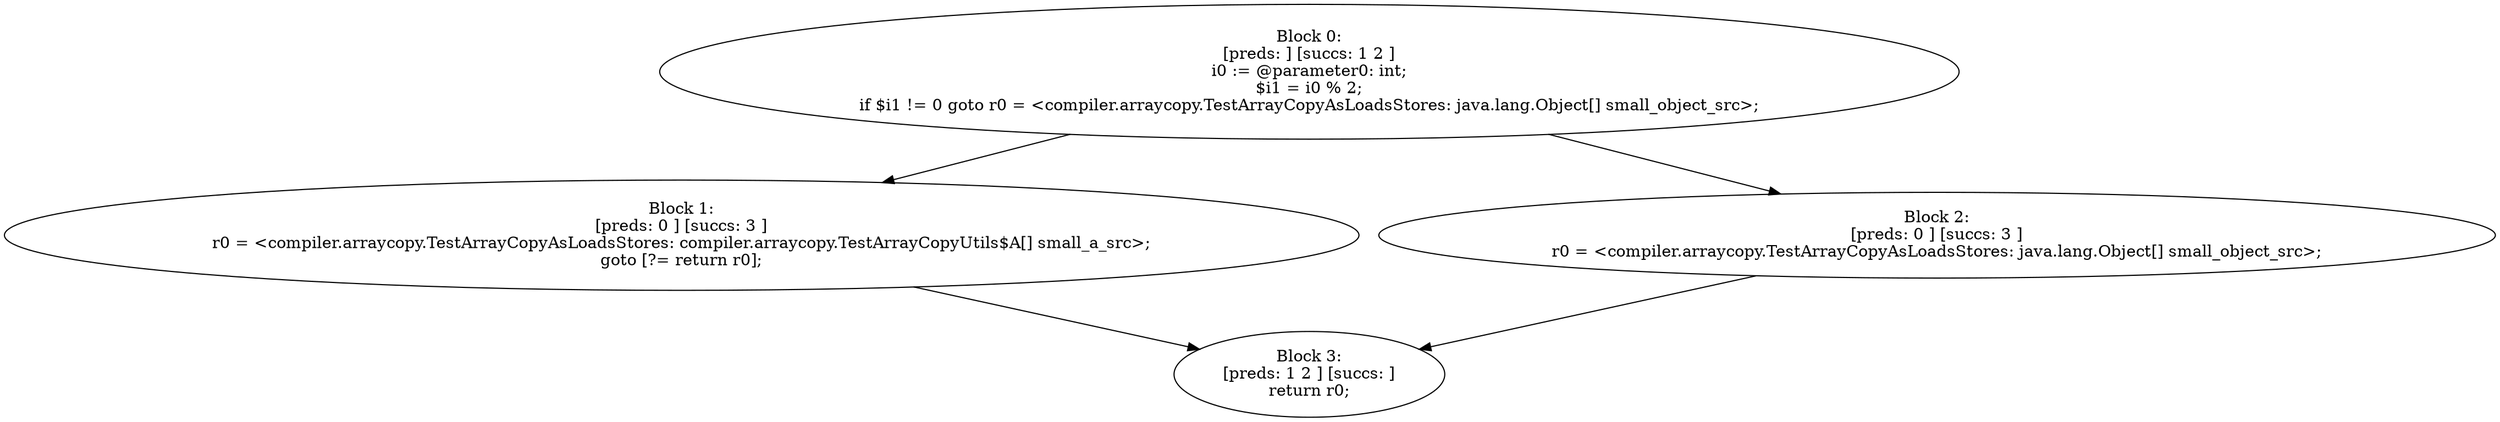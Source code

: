 digraph "unitGraph" {
    "Block 0:
[preds: ] [succs: 1 2 ]
i0 := @parameter0: int;
$i1 = i0 % 2;
if $i1 != 0 goto r0 = <compiler.arraycopy.TestArrayCopyAsLoadsStores: java.lang.Object[] small_object_src>;
"
    "Block 1:
[preds: 0 ] [succs: 3 ]
r0 = <compiler.arraycopy.TestArrayCopyAsLoadsStores: compiler.arraycopy.TestArrayCopyUtils$A[] small_a_src>;
goto [?= return r0];
"
    "Block 2:
[preds: 0 ] [succs: 3 ]
r0 = <compiler.arraycopy.TestArrayCopyAsLoadsStores: java.lang.Object[] small_object_src>;
"
    "Block 3:
[preds: 1 2 ] [succs: ]
return r0;
"
    "Block 0:
[preds: ] [succs: 1 2 ]
i0 := @parameter0: int;
$i1 = i0 % 2;
if $i1 != 0 goto r0 = <compiler.arraycopy.TestArrayCopyAsLoadsStores: java.lang.Object[] small_object_src>;
"->"Block 1:
[preds: 0 ] [succs: 3 ]
r0 = <compiler.arraycopy.TestArrayCopyAsLoadsStores: compiler.arraycopy.TestArrayCopyUtils$A[] small_a_src>;
goto [?= return r0];
";
    "Block 0:
[preds: ] [succs: 1 2 ]
i0 := @parameter0: int;
$i1 = i0 % 2;
if $i1 != 0 goto r0 = <compiler.arraycopy.TestArrayCopyAsLoadsStores: java.lang.Object[] small_object_src>;
"->"Block 2:
[preds: 0 ] [succs: 3 ]
r0 = <compiler.arraycopy.TestArrayCopyAsLoadsStores: java.lang.Object[] small_object_src>;
";
    "Block 1:
[preds: 0 ] [succs: 3 ]
r0 = <compiler.arraycopy.TestArrayCopyAsLoadsStores: compiler.arraycopy.TestArrayCopyUtils$A[] small_a_src>;
goto [?= return r0];
"->"Block 3:
[preds: 1 2 ] [succs: ]
return r0;
";
    "Block 2:
[preds: 0 ] [succs: 3 ]
r0 = <compiler.arraycopy.TestArrayCopyAsLoadsStores: java.lang.Object[] small_object_src>;
"->"Block 3:
[preds: 1 2 ] [succs: ]
return r0;
";
}
